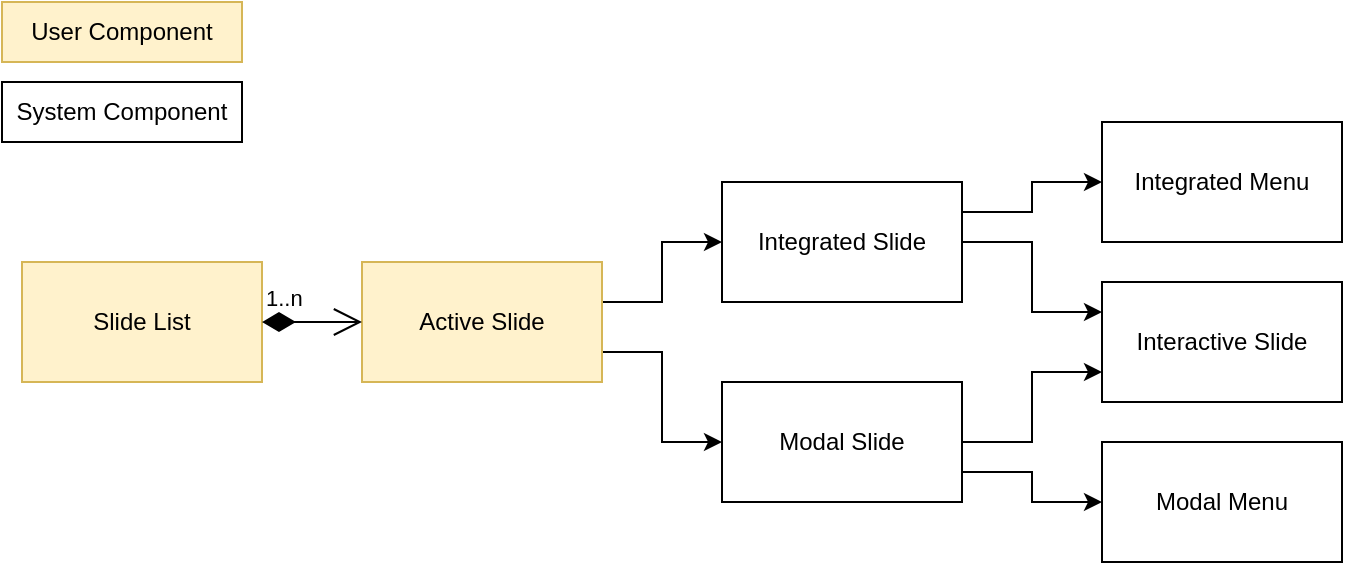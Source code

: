 <mxfile version="17.4.6" type="github">
  <diagram id="l267sjhBJaUG5aCzY53v" name="Page-1">
    <mxGraphModel dx="951" dy="1093" grid="1" gridSize="10" guides="1" tooltips="1" connect="1" arrows="1" fold="1" page="1" pageScale="1" pageWidth="827" pageHeight="1169" math="0" shadow="0">
      <root>
        <mxCell id="0" />
        <mxCell id="1" parent="0" />
        <mxCell id="gjPUnmgcmS56ATMzqNzC-2" value="Slide List" style="rounded=0;whiteSpace=wrap;html=1;fillColor=#fff2cc;strokeColor=#d6b656;" vertex="1" parent="1">
          <mxGeometry x="30" y="140" width="120" height="60" as="geometry" />
        </mxCell>
        <mxCell id="gjPUnmgcmS56ATMzqNzC-14" style="edgeStyle=orthogonalEdgeStyle;rounded=0;orthogonalLoop=1;jettySize=auto;html=1;exitX=1;exitY=0.5;exitDx=0;exitDy=0;entryX=0;entryY=0.5;entryDx=0;entryDy=0;" edge="1" parent="1" source="gjPUnmgcmS56ATMzqNzC-3" target="gjPUnmgcmS56ATMzqNzC-11">
          <mxGeometry relative="1" as="geometry">
            <Array as="points">
              <mxPoint x="320" y="160" />
              <mxPoint x="350" y="160" />
              <mxPoint x="350" y="130" />
            </Array>
          </mxGeometry>
        </mxCell>
        <mxCell id="gjPUnmgcmS56ATMzqNzC-15" style="edgeStyle=orthogonalEdgeStyle;rounded=0;orthogonalLoop=1;jettySize=auto;html=1;exitX=1;exitY=0.75;exitDx=0;exitDy=0;entryX=0;entryY=0.5;entryDx=0;entryDy=0;" edge="1" parent="1" source="gjPUnmgcmS56ATMzqNzC-3" target="gjPUnmgcmS56ATMzqNzC-12">
          <mxGeometry relative="1" as="geometry" />
        </mxCell>
        <mxCell id="gjPUnmgcmS56ATMzqNzC-3" value="Active Slide" style="rounded=0;whiteSpace=wrap;html=1;fillColor=#fff2cc;strokeColor=#d6b656;" vertex="1" parent="1">
          <mxGeometry x="200" y="140" width="120" height="60" as="geometry" />
        </mxCell>
        <mxCell id="gjPUnmgcmS56ATMzqNzC-4" value="1..n" style="endArrow=open;html=1;endSize=12;startArrow=diamondThin;startSize=14;startFill=1;edgeStyle=orthogonalEdgeStyle;align=left;verticalAlign=bottom;rounded=0;" edge="1" parent="1" source="gjPUnmgcmS56ATMzqNzC-2" target="gjPUnmgcmS56ATMzqNzC-3">
          <mxGeometry x="-1" y="3" relative="1" as="geometry">
            <mxPoint x="240" y="470" as="sourcePoint" />
            <mxPoint x="400" y="470" as="targetPoint" />
          </mxGeometry>
        </mxCell>
        <mxCell id="gjPUnmgcmS56ATMzqNzC-5" value="Interactive Slide" style="rounded=0;whiteSpace=wrap;html=1;" vertex="1" parent="1">
          <mxGeometry x="570" y="150" width="120" height="60" as="geometry" />
        </mxCell>
        <mxCell id="gjPUnmgcmS56ATMzqNzC-9" value="Integrated Menu" style="rounded=0;whiteSpace=wrap;html=1;" vertex="1" parent="1">
          <mxGeometry x="570" y="70" width="120" height="60" as="geometry" />
        </mxCell>
        <mxCell id="gjPUnmgcmS56ATMzqNzC-16" style="edgeStyle=orthogonalEdgeStyle;rounded=0;orthogonalLoop=1;jettySize=auto;html=1;exitX=1;exitY=0.5;exitDx=0;exitDy=0;entryX=0;entryY=0.25;entryDx=0;entryDy=0;" edge="1" parent="1" source="gjPUnmgcmS56ATMzqNzC-11" target="gjPUnmgcmS56ATMzqNzC-5">
          <mxGeometry relative="1" as="geometry" />
        </mxCell>
        <mxCell id="gjPUnmgcmS56ATMzqNzC-18" style="edgeStyle=orthogonalEdgeStyle;rounded=0;orthogonalLoop=1;jettySize=auto;html=1;exitX=1;exitY=0.25;exitDx=0;exitDy=0;entryX=0;entryY=0.5;entryDx=0;entryDy=0;" edge="1" parent="1" source="gjPUnmgcmS56ATMzqNzC-11" target="gjPUnmgcmS56ATMzqNzC-9">
          <mxGeometry relative="1" as="geometry" />
        </mxCell>
        <mxCell id="gjPUnmgcmS56ATMzqNzC-11" value="Integrated Slide" style="rounded=0;whiteSpace=wrap;html=1;" vertex="1" parent="1">
          <mxGeometry x="380" y="100" width="120" height="60" as="geometry" />
        </mxCell>
        <mxCell id="gjPUnmgcmS56ATMzqNzC-17" style="edgeStyle=orthogonalEdgeStyle;rounded=0;orthogonalLoop=1;jettySize=auto;html=1;exitX=1;exitY=0.5;exitDx=0;exitDy=0;entryX=0;entryY=0.75;entryDx=0;entryDy=0;" edge="1" parent="1" source="gjPUnmgcmS56ATMzqNzC-12" target="gjPUnmgcmS56ATMzqNzC-5">
          <mxGeometry relative="1" as="geometry" />
        </mxCell>
        <mxCell id="gjPUnmgcmS56ATMzqNzC-20" style="edgeStyle=orthogonalEdgeStyle;rounded=0;orthogonalLoop=1;jettySize=auto;html=1;exitX=1;exitY=0.75;exitDx=0;exitDy=0;entryX=0;entryY=0.5;entryDx=0;entryDy=0;" edge="1" parent="1" source="gjPUnmgcmS56ATMzqNzC-12" target="gjPUnmgcmS56ATMzqNzC-19">
          <mxGeometry relative="1" as="geometry" />
        </mxCell>
        <mxCell id="gjPUnmgcmS56ATMzqNzC-12" value="Modal Slide" style="rounded=0;whiteSpace=wrap;html=1;" vertex="1" parent="1">
          <mxGeometry x="380" y="200" width="120" height="60" as="geometry" />
        </mxCell>
        <mxCell id="gjPUnmgcmS56ATMzqNzC-19" value="Modal Menu" style="rounded=0;whiteSpace=wrap;html=1;" vertex="1" parent="1">
          <mxGeometry x="570" y="230" width="120" height="60" as="geometry" />
        </mxCell>
        <mxCell id="gjPUnmgcmS56ATMzqNzC-21" value="User Component" style="rounded=0;whiteSpace=wrap;html=1;fillColor=#fff2cc;strokeColor=#d6b656;" vertex="1" parent="1">
          <mxGeometry x="20" y="10" width="120" height="30" as="geometry" />
        </mxCell>
        <mxCell id="gjPUnmgcmS56ATMzqNzC-22" value="System Component" style="rounded=0;whiteSpace=wrap;html=1;" vertex="1" parent="1">
          <mxGeometry x="20" y="50" width="120" height="30" as="geometry" />
        </mxCell>
      </root>
    </mxGraphModel>
  </diagram>
</mxfile>
